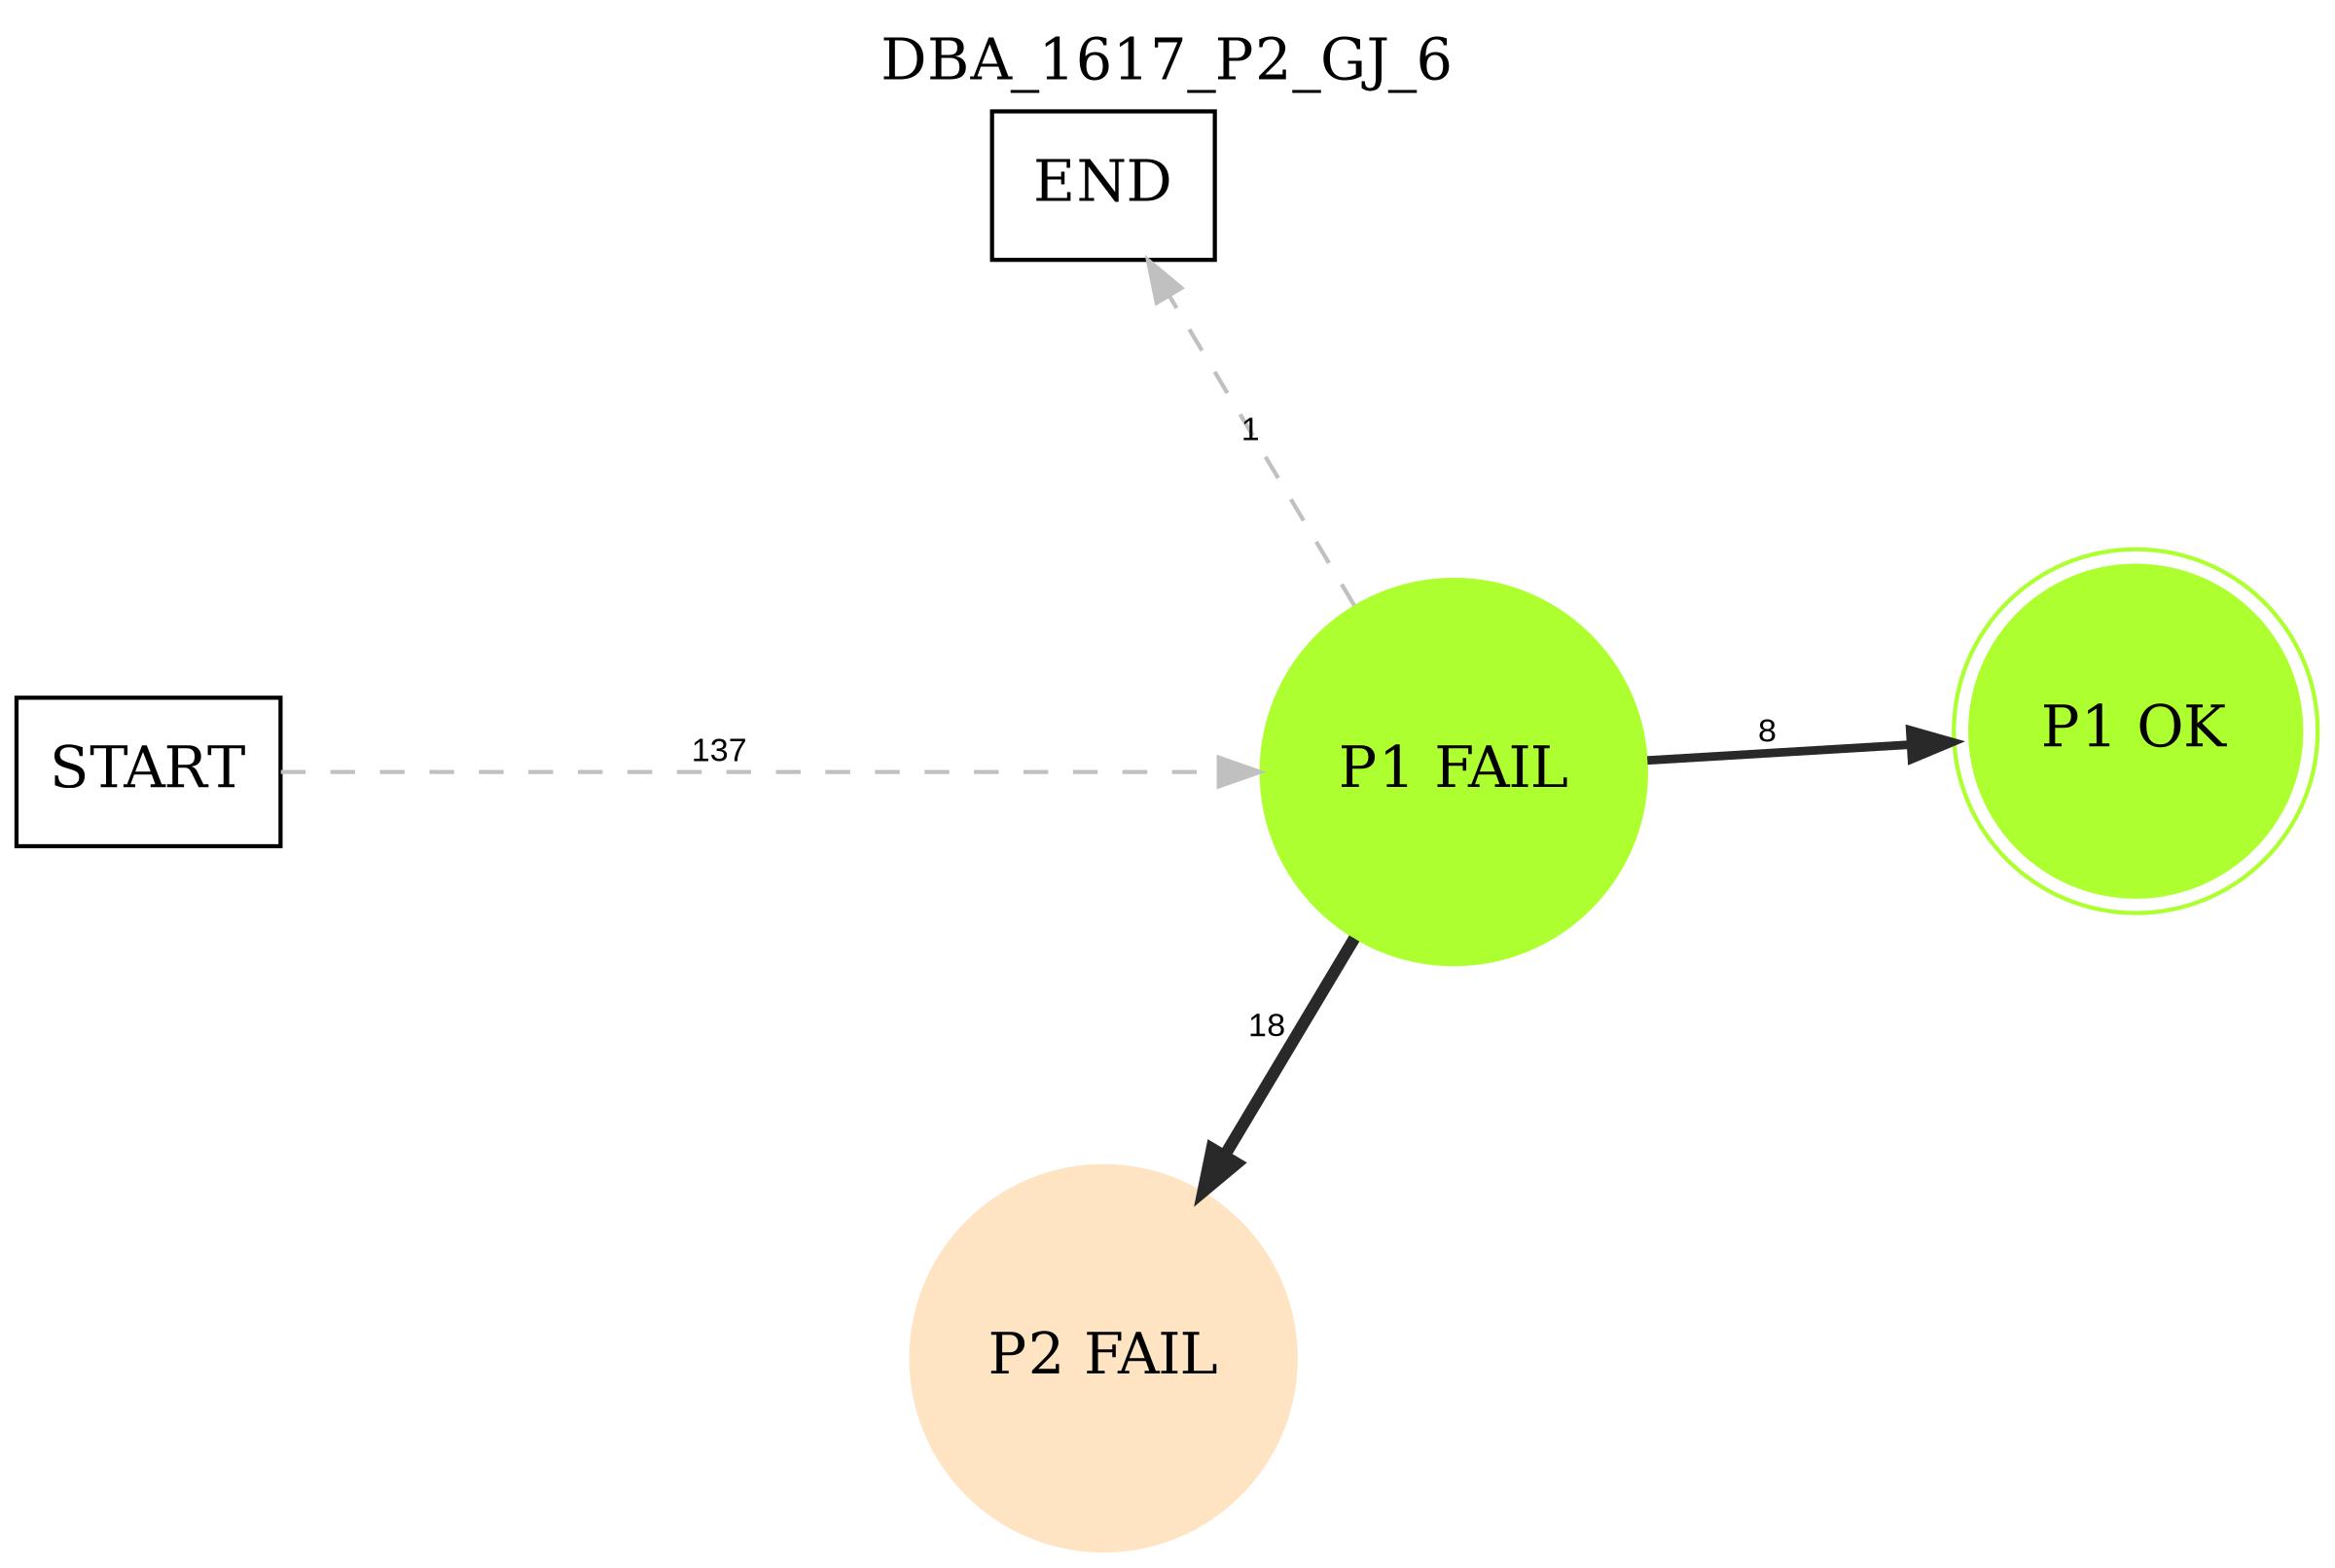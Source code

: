 digraph DBA_1617_P2_GJ_6 {
	labelloc="t";
	label=DBA_1617_P2_GJ_6;
	dpi = 150
	size="16,11!";
	margin = 0;
layout=circo;
"START" [shape=box, fillcolor=white, style=filled, color=black]
"P1 FAIL" [shape=circle, color=greenyellow, style=filled]
"P2 FAIL" [shape=circle, color=bisque, style=filled]
"P1 OK" [shape=circle, color=greenyellow, peripheries=2, style=filled]
"END" [shape=box, fillcolor=white, style=filled, color=black]
"START" -> "P1 FAIL" [ style = dashed color=grey label ="137" labelfloat=false fontname="Arial" fontsize=8]

"P1 FAIL" -> "P2 FAIL" [ color=grey16 penwidth = "2.89037175789616"label ="18" labelfloat=false fontname="Arial" fontsize=8]

"P1 FAIL" -> "P1 OK" [ color=grey16 penwidth = "2.07944154167984"label ="8" labelfloat=false fontname="Arial" fontsize=8]

"P1 FAIL" -> "END" [ style = dashed color=grey label ="1" labelfloat=false fontname="Arial" fontsize=8]

}
